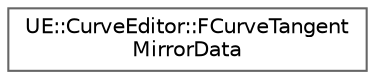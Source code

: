 digraph "Graphical Class Hierarchy"
{
 // INTERACTIVE_SVG=YES
 // LATEX_PDF_SIZE
  bgcolor="transparent";
  edge [fontname=Helvetica,fontsize=10,labelfontname=Helvetica,labelfontsize=10];
  node [fontname=Helvetica,fontsize=10,shape=box,height=0.2,width=0.4];
  rankdir="LR";
  Node0 [id="Node000000",label="UE::CurveEditor::FCurveTangent\lMirrorData",height=0.2,width=0.4,color="grey40", fillcolor="white", style="filled",URL="$d3/da0/structUE_1_1CurveEditor_1_1FCurveTangentMirrorData.html",tooltip="Holds data about mirroring keys in a single curve."];
}
